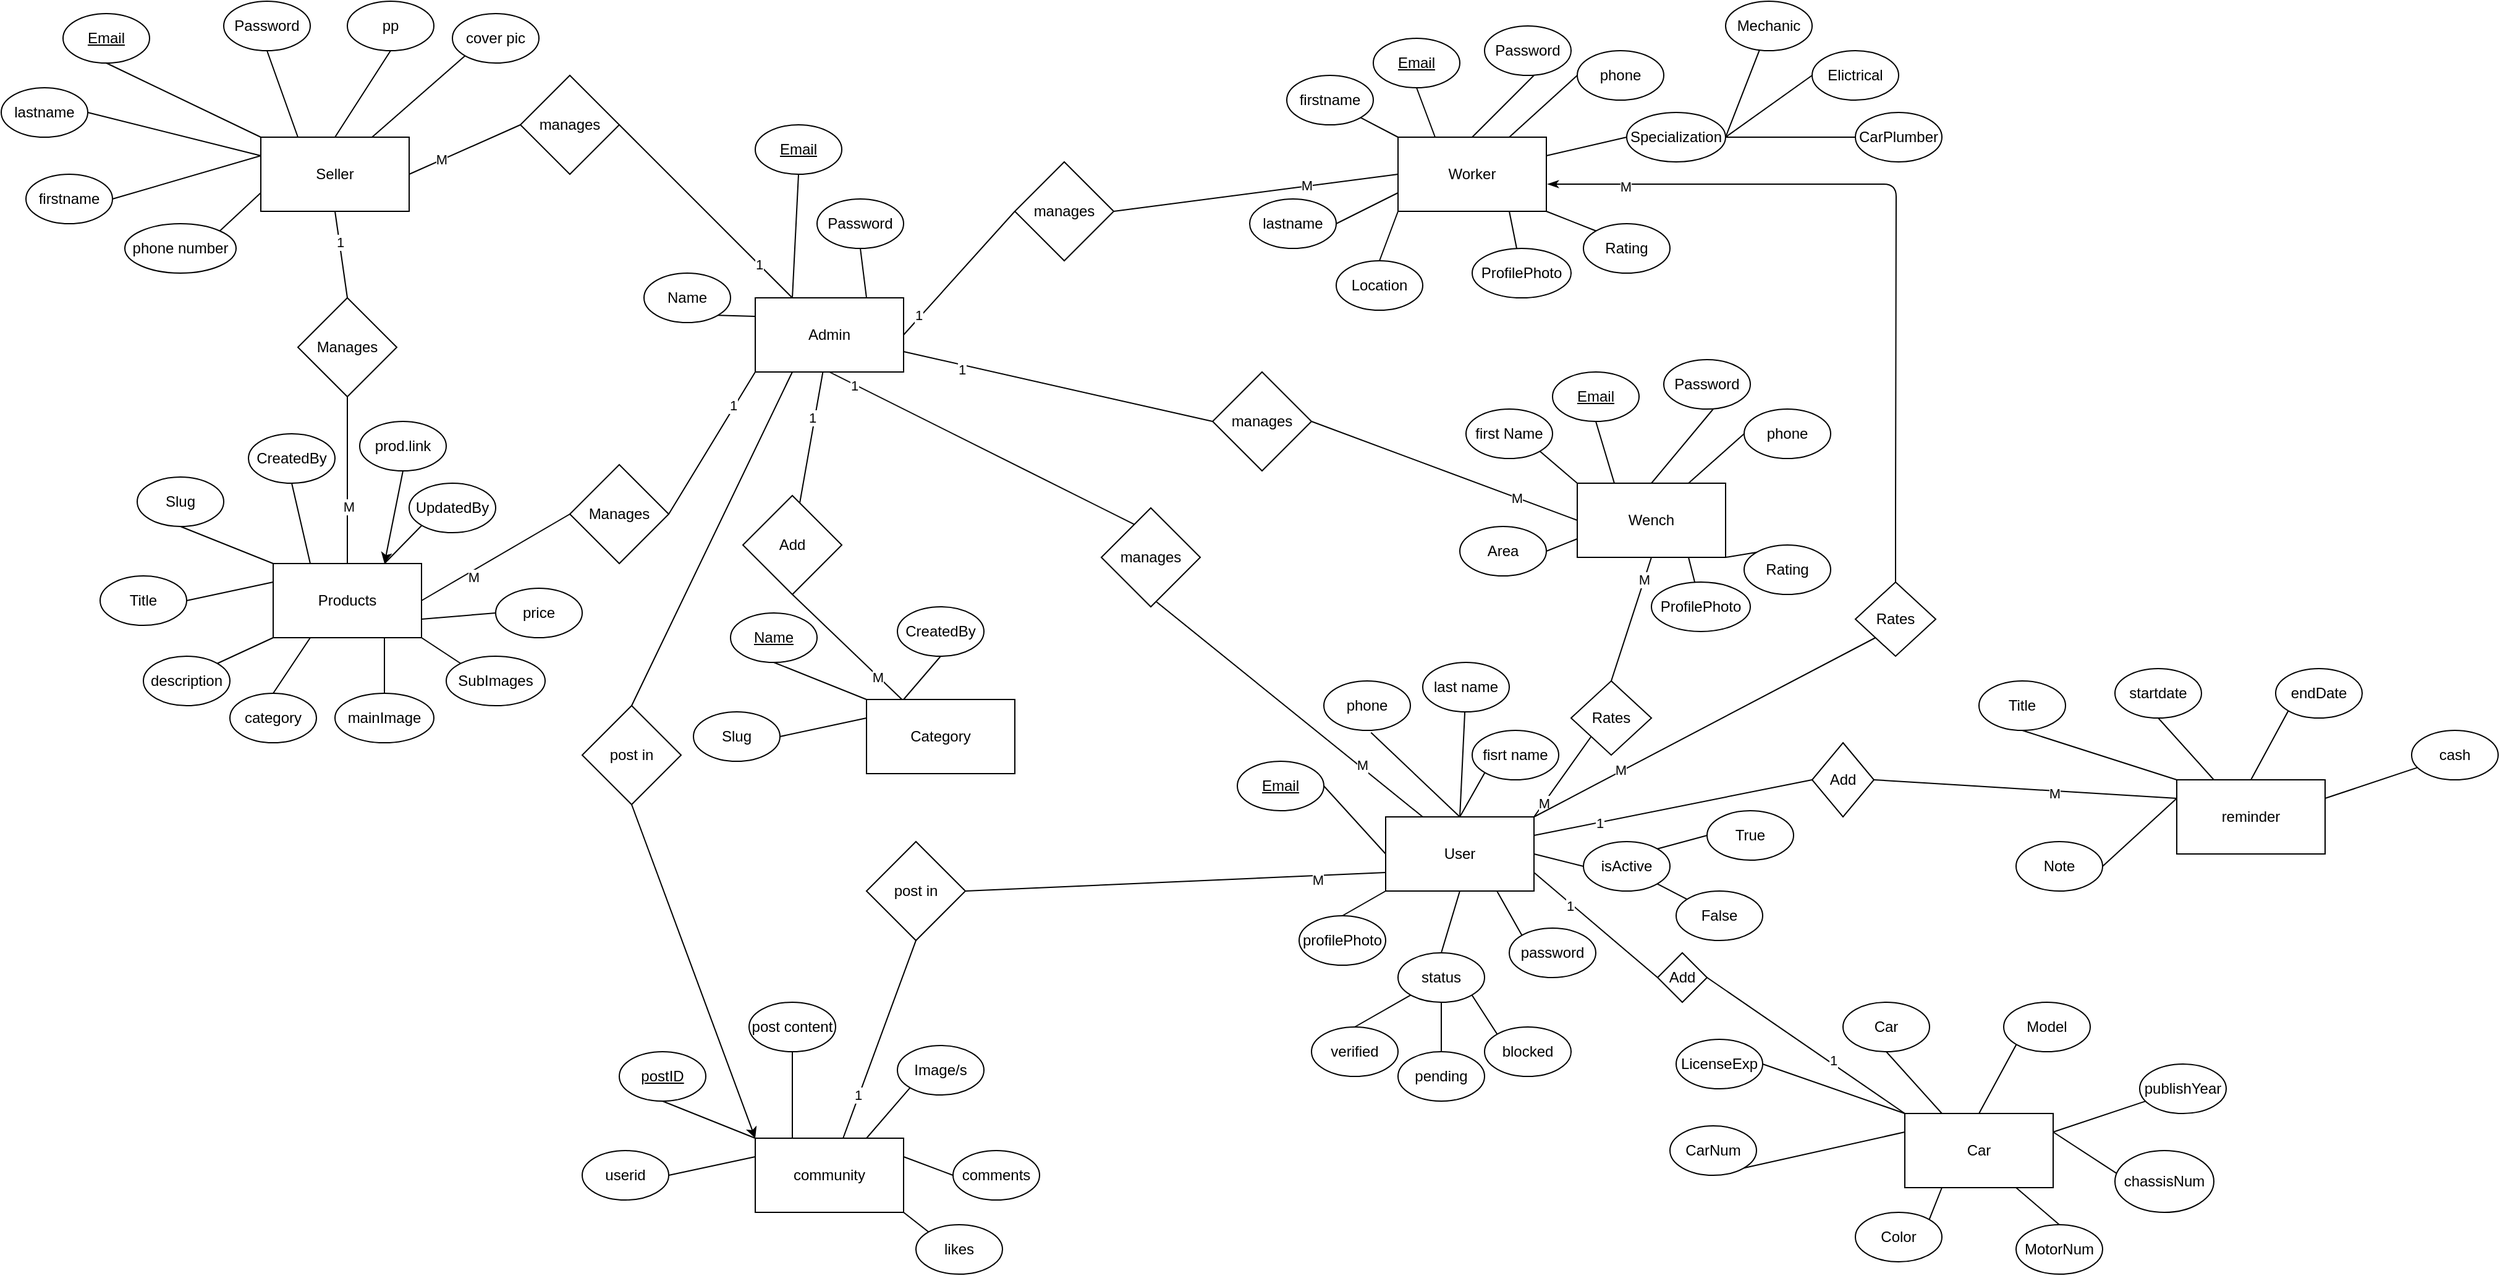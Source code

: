 <mxfile>
    <diagram id="OCHlFH7WqUXdaVGw65OF" name="Page-1">
        <mxGraphModel dx="1542" dy="940" grid="1" gridSize="10" guides="1" tooltips="1" connect="1" arrows="1" fold="1" page="1" pageScale="1" pageWidth="850" pageHeight="1100" math="0" shadow="0">
            <root>
                <mxCell id="0"/>
                <mxCell id="1" parent="0"/>
                <mxCell id="36" style="edgeStyle=none;html=1;exitX=0;exitY=0.25;exitDx=0;exitDy=0;entryX=1;entryY=1;entryDx=0;entryDy=0;strokeColor=default;endArrow=none;endFill=0;" parent="1" source="2" target="4" edge="1">
                    <mxGeometry relative="1" as="geometry"/>
                </mxCell>
                <mxCell id="37" style="edgeStyle=none;html=1;exitX=0.25;exitY=0;exitDx=0;exitDy=0;entryX=0.5;entryY=1;entryDx=0;entryDy=0;strokeColor=default;endArrow=none;endFill=0;" parent="1" source="2" target="3" edge="1">
                    <mxGeometry relative="1" as="geometry"/>
                </mxCell>
                <mxCell id="38" style="edgeStyle=none;html=1;exitX=0.75;exitY=0;exitDx=0;exitDy=0;entryX=0.5;entryY=1;entryDx=0;entryDy=0;strokeColor=default;endArrow=none;endFill=0;" parent="1" source="2" target="5" edge="1">
                    <mxGeometry relative="1" as="geometry"/>
                </mxCell>
                <mxCell id="108" style="edgeStyle=none;html=1;exitX=1;exitY=0.5;exitDx=0;exitDy=0;entryX=0;entryY=0.5;entryDx=0;entryDy=0;strokeColor=default;endArrow=none;endFill=0;" parent="1" source="2" target="107" edge="1">
                    <mxGeometry relative="1" as="geometry"/>
                </mxCell>
                <mxCell id="110" value="1" style="edgeLabel;html=1;align=center;verticalAlign=middle;resizable=0;points=[];" parent="108" vertex="1" connectable="0">
                    <mxGeometry x="-0.703" y="2" relative="1" as="geometry">
                        <mxPoint as="offset"/>
                    </mxGeometry>
                </mxCell>
                <mxCell id="114" value="" style="edgeStyle=none;html=1;strokeColor=default;endArrow=none;endFill=0;entryX=1;entryY=0.5;entryDx=0;entryDy=0;" parent="1" source="2" target="113" edge="1">
                    <mxGeometry relative="1" as="geometry"/>
                </mxCell>
                <mxCell id="120" value="1" style="edgeLabel;html=1;align=center;verticalAlign=middle;resizable=0;points=[];" parent="114" vertex="1" connectable="0">
                    <mxGeometry x="-0.613" relative="1" as="geometry">
                        <mxPoint as="offset"/>
                    </mxGeometry>
                </mxCell>
                <mxCell id="117" value="" style="edgeStyle=none;html=1;strokeColor=default;endArrow=none;endFill=0;entryX=0;entryY=0.5;entryDx=0;entryDy=0;" parent="1" source="2" target="116" edge="1">
                    <mxGeometry relative="1" as="geometry"/>
                </mxCell>
                <mxCell id="122" value="1" style="edgeLabel;html=1;align=center;verticalAlign=middle;resizable=0;points=[];" parent="117" vertex="1" connectable="0">
                    <mxGeometry x="-0.616" y="-3" relative="1" as="geometry">
                        <mxPoint as="offset"/>
                    </mxGeometry>
                </mxCell>
                <mxCell id="125" value="" style="edgeStyle=none;html=1;strokeColor=default;endArrow=none;endFill=0;" parent="1" source="2" target="124" edge="1">
                    <mxGeometry relative="1" as="geometry"/>
                </mxCell>
                <mxCell id="127" value="1" style="edgeLabel;html=1;align=center;verticalAlign=middle;resizable=0;points=[];" parent="125" vertex="1" connectable="0">
                    <mxGeometry x="-0.296" y="-2" relative="1" as="geometry">
                        <mxPoint as="offset"/>
                    </mxGeometry>
                </mxCell>
                <mxCell id="131" style="edgeStyle=none;html=1;exitX=0;exitY=0.5;exitDx=0;exitDy=0;strokeColor=default;endArrow=none;endFill=0;entryX=1;entryY=0.5;entryDx=0;entryDy=0;" parent="1" source="2" target="132" edge="1">
                    <mxGeometry relative="1" as="geometry">
                        <mxPoint x="580" y="350.0" as="targetPoint"/>
                    </mxGeometry>
                </mxCell>
                <mxCell id="134" value="1" style="edgeLabel;html=1;align=center;verticalAlign=middle;resizable=0;points=[];" parent="131" vertex="1" connectable="0">
                    <mxGeometry x="-0.552" y="-1" relative="1" as="geometry">
                        <mxPoint as="offset"/>
                    </mxGeometry>
                </mxCell>
                <mxCell id="219" style="edgeStyle=none;html=1;exitX=0;exitY=1;exitDx=0;exitDy=0;strokeColor=default;endArrow=none;endFill=0;entryX=1;entryY=0.5;entryDx=0;entryDy=0;" parent="1" source="2" target="220" edge="1">
                    <mxGeometry relative="1" as="geometry">
                        <mxPoint x="630" y="460" as="targetPoint"/>
                    </mxGeometry>
                </mxCell>
                <mxCell id="222" value="1" style="edgeLabel;html=1;align=center;verticalAlign=middle;resizable=0;points=[];" parent="219" vertex="1" connectable="0">
                    <mxGeometry x="-0.522" y="-2" relative="1" as="geometry">
                        <mxPoint as="offset"/>
                    </mxGeometry>
                </mxCell>
                <mxCell id="279" style="edgeStyle=none;html=1;exitX=0.25;exitY=1;exitDx=0;exitDy=0;entryX=0.5;entryY=0;entryDx=0;entryDy=0;endArrow=none;endFill=0;" edge="1" parent="1" source="2" target="278">
                    <mxGeometry relative="1" as="geometry"/>
                </mxCell>
                <mxCell id="2" value="Admin" style="rounded=0;whiteSpace=wrap;html=1;" parent="1" vertex="1">
                    <mxGeometry x="720" y="260" width="120" height="60" as="geometry"/>
                </mxCell>
                <mxCell id="3" value="&lt;u&gt;Email&lt;/u&gt;" style="ellipse;whiteSpace=wrap;html=1;" parent="1" vertex="1">
                    <mxGeometry x="720" y="120" width="70" height="40" as="geometry"/>
                </mxCell>
                <mxCell id="4" value="Name" style="ellipse;whiteSpace=wrap;html=1;" parent="1" vertex="1">
                    <mxGeometry x="630" y="240" width="70" height="40" as="geometry"/>
                </mxCell>
                <mxCell id="5" value="Password" style="ellipse;whiteSpace=wrap;html=1;" parent="1" vertex="1">
                    <mxGeometry x="770" y="180" width="70" height="40" as="geometry"/>
                </mxCell>
                <mxCell id="28" style="edgeStyle=none;html=1;exitX=0.75;exitY=1;exitDx=0;exitDy=0;entryX=0;entryY=0;entryDx=0;entryDy=0;strokeColor=default;endArrow=none;endFill=0;" parent="1" source="7" target="12" edge="1">
                    <mxGeometry relative="1" as="geometry"/>
                </mxCell>
                <mxCell id="29" style="edgeStyle=none;html=1;exitX=1;exitY=0.5;exitDx=0;exitDy=0;entryX=0;entryY=0.5;entryDx=0;entryDy=0;strokeColor=default;endArrow=none;endFill=0;" parent="1" source="7" target="13" edge="1">
                    <mxGeometry relative="1" as="geometry"/>
                </mxCell>
                <mxCell id="32" style="edgeStyle=none;html=1;exitX=0.5;exitY=0;exitDx=0;exitDy=0;entryX=0.545;entryY=1.044;entryDx=0;entryDy=0;strokeColor=default;endArrow=none;endFill=0;entryPerimeter=0;" parent="1" source="7" target="11" edge="1">
                    <mxGeometry relative="1" as="geometry"/>
                </mxCell>
                <mxCell id="34" style="edgeStyle=none;html=1;exitX=0;exitY=0.5;exitDx=0;exitDy=0;entryX=1;entryY=0.5;entryDx=0;entryDy=0;strokeColor=default;endArrow=none;endFill=0;" parent="1" source="7" target="9" edge="1">
                    <mxGeometry relative="1" as="geometry"/>
                </mxCell>
                <mxCell id="35" style="edgeStyle=none;html=1;exitX=0;exitY=1;exitDx=0;exitDy=0;entryX=0.5;entryY=0;entryDx=0;entryDy=0;strokeColor=default;endArrow=none;endFill=0;" parent="1" source="7" target="15" edge="1">
                    <mxGeometry relative="1" as="geometry"/>
                </mxCell>
                <mxCell id="133" style="edgeStyle=none;html=1;exitX=0.25;exitY=0;exitDx=0;exitDy=0;entryX=0;entryY=0.5;entryDx=0;entryDy=0;strokeColor=default;endArrow=none;endFill=0;" parent="1" source="7" target="132" edge="1">
                    <mxGeometry relative="1" as="geometry"/>
                </mxCell>
                <mxCell id="135" value="M" style="edgeLabel;html=1;align=center;verticalAlign=middle;resizable=0;points=[];" parent="133" vertex="1" connectable="0">
                    <mxGeometry x="-0.608" y="-2" relative="1" as="geometry">
                        <mxPoint as="offset"/>
                    </mxGeometry>
                </mxCell>
                <mxCell id="138" style="edgeStyle=none;html=1;exitX=1;exitY=0;exitDx=0;exitDy=0;entryX=0;entryY=1;entryDx=0;entryDy=0;strokeColor=default;endArrow=none;endFill=0;" parent="1" source="7" target="137" edge="1">
                    <mxGeometry relative="1" as="geometry"/>
                </mxCell>
                <mxCell id="140" value="M" style="edgeLabel;html=1;align=center;verticalAlign=middle;resizable=0;points=[];" parent="138" vertex="1" connectable="0">
                    <mxGeometry x="-0.653" relative="1" as="geometry">
                        <mxPoint as="offset"/>
                    </mxGeometry>
                </mxCell>
                <mxCell id="143" style="edgeStyle=none;html=1;exitX=1;exitY=0;exitDx=0;exitDy=0;entryX=0;entryY=1;entryDx=0;entryDy=0;strokeColor=default;endArrow=none;endFill=0;" parent="1" source="7" target="142" edge="1">
                    <mxGeometry relative="1" as="geometry"/>
                </mxCell>
                <mxCell id="144" value="M" style="edgeLabel;html=1;align=center;verticalAlign=middle;resizable=0;points=[];" parent="143" vertex="1" connectable="0">
                    <mxGeometry x="-0.49" y="2" relative="1" as="geometry">
                        <mxPoint as="offset"/>
                    </mxGeometry>
                </mxCell>
                <mxCell id="185" style="edgeStyle=none;html=1;exitX=1;exitY=0.75;exitDx=0;exitDy=0;strokeColor=default;endArrow=none;endFill=0;entryX=0;entryY=0.5;entryDx=0;entryDy=0;" parent="1" source="7" target="191" edge="1">
                    <mxGeometry relative="1" as="geometry">
                        <mxPoint x="1440" y="800" as="targetPoint"/>
                    </mxGeometry>
                </mxCell>
                <mxCell id="193" value="1" style="edgeLabel;html=1;align=center;verticalAlign=middle;resizable=0;points=[];" parent="185" vertex="1" connectable="0">
                    <mxGeometry x="-0.406" y="-2" relative="1" as="geometry">
                        <mxPoint as="offset"/>
                    </mxGeometry>
                </mxCell>
                <mxCell id="187" style="edgeStyle=none;html=1;exitX=1;exitY=0.25;exitDx=0;exitDy=0;entryX=0;entryY=0.5;entryDx=0;entryDy=0;strokeColor=default;endArrow=none;endFill=0;" parent="1" source="7" target="186" edge="1">
                    <mxGeometry relative="1" as="geometry"/>
                </mxCell>
                <mxCell id="189" value="1" style="edgeLabel;html=1;align=center;verticalAlign=middle;resizable=0;points=[];" parent="187" vertex="1" connectable="0">
                    <mxGeometry x="-0.53" relative="1" as="geometry">
                        <mxPoint as="offset"/>
                    </mxGeometry>
                </mxCell>
                <mxCell id="226" style="edgeStyle=none;html=1;exitX=0.5;exitY=0;exitDx=0;exitDy=0;endArrow=none;endFill=0;" parent="1" source="7" target="225" edge="1">
                    <mxGeometry relative="1" as="geometry"/>
                </mxCell>
                <mxCell id="227" style="edgeStyle=none;html=1;exitX=0.5;exitY=0;exitDx=0;exitDy=0;entryX=0;entryY=1;entryDx=0;entryDy=0;endArrow=none;endFill=0;" parent="1" source="7" target="224" edge="1">
                    <mxGeometry relative="1" as="geometry"/>
                </mxCell>
                <mxCell id="256" style="edgeStyle=none;html=1;exitX=0;exitY=0.75;exitDx=0;exitDy=0;entryX=1;entryY=0.5;entryDx=0;entryDy=0;endArrow=none;endFill=0;" parent="1" source="7" target="253" edge="1">
                    <mxGeometry relative="1" as="geometry"/>
                </mxCell>
                <mxCell id="258" value="M" style="edgeLabel;html=1;align=center;verticalAlign=middle;resizable=0;points=[];" parent="256" vertex="1" connectable="0">
                    <mxGeometry x="-0.678" y="3" relative="1" as="geometry">
                        <mxPoint as="offset"/>
                    </mxGeometry>
                </mxCell>
                <mxCell id="7" value="User" style="rounded=0;whiteSpace=wrap;html=1;" parent="1" vertex="1">
                    <mxGeometry x="1230" y="680" width="120" height="60" as="geometry"/>
                </mxCell>
                <mxCell id="9" value="&lt;u&gt;Email&lt;/u&gt;" style="ellipse;whiteSpace=wrap;html=1;" parent="1" vertex="1">
                    <mxGeometry x="1110" y="635" width="70" height="40" as="geometry"/>
                </mxCell>
                <mxCell id="11" value="phone" style="ellipse;whiteSpace=wrap;html=1;" parent="1" vertex="1">
                    <mxGeometry x="1180" y="570" width="70" height="40" as="geometry"/>
                </mxCell>
                <mxCell id="12" value="password" style="ellipse;whiteSpace=wrap;html=1;" parent="1" vertex="1">
                    <mxGeometry x="1330" y="770" width="70" height="40" as="geometry"/>
                </mxCell>
                <mxCell id="30" style="edgeStyle=none;html=1;exitX=1;exitY=0;exitDx=0;exitDy=0;entryX=0;entryY=0.5;entryDx=0;entryDy=0;strokeColor=default;endArrow=none;endFill=0;" parent="1" source="13" target="20" edge="1">
                    <mxGeometry relative="1" as="geometry"/>
                </mxCell>
                <mxCell id="31" style="edgeStyle=none;html=1;exitX=1;exitY=1;exitDx=0;exitDy=0;strokeColor=default;endArrow=none;endFill=0;" parent="1" source="13" target="19" edge="1">
                    <mxGeometry relative="1" as="geometry"/>
                </mxCell>
                <mxCell id="13" value="isActive" style="ellipse;whiteSpace=wrap;html=1;" parent="1" vertex="1">
                    <mxGeometry x="1390" y="700" width="70" height="40" as="geometry"/>
                </mxCell>
                <mxCell id="21" style="edgeStyle=none;html=1;exitX=0;exitY=1;exitDx=0;exitDy=0;entryX=0.5;entryY=0;entryDx=0;entryDy=0;strokeColor=default;endArrow=none;endFill=0;" parent="1" source="14" target="18" edge="1">
                    <mxGeometry relative="1" as="geometry"/>
                </mxCell>
                <mxCell id="25" style="edgeStyle=none;html=1;exitX=0.5;exitY=0;exitDx=0;exitDy=0;entryX=0.5;entryY=1;entryDx=0;entryDy=0;strokeColor=default;endArrow=none;endFill=0;" parent="1" source="14" target="7" edge="1">
                    <mxGeometry relative="1" as="geometry"/>
                </mxCell>
                <mxCell id="26" style="edgeStyle=none;html=1;exitX=0.5;exitY=1;exitDx=0;exitDy=0;strokeColor=default;endArrow=none;endFill=0;" parent="1" source="14" target="17" edge="1">
                    <mxGeometry relative="1" as="geometry"/>
                </mxCell>
                <mxCell id="27" style="edgeStyle=none;html=1;exitX=1;exitY=1;exitDx=0;exitDy=0;entryX=0;entryY=0;entryDx=0;entryDy=0;strokeColor=default;endArrow=none;endFill=0;" parent="1" source="14" target="16" edge="1">
                    <mxGeometry relative="1" as="geometry"/>
                </mxCell>
                <mxCell id="14" value="status" style="ellipse;whiteSpace=wrap;html=1;" parent="1" vertex="1">
                    <mxGeometry x="1240" y="790" width="70" height="40" as="geometry"/>
                </mxCell>
                <mxCell id="15" value="profilePhoto" style="ellipse;whiteSpace=wrap;html=1;" parent="1" vertex="1">
                    <mxGeometry x="1160" y="760" width="70" height="40" as="geometry"/>
                </mxCell>
                <mxCell id="16" value="blocked" style="ellipse;whiteSpace=wrap;html=1;" parent="1" vertex="1">
                    <mxGeometry x="1310" y="850" width="70" height="40" as="geometry"/>
                </mxCell>
                <mxCell id="17" value="pending" style="ellipse;whiteSpace=wrap;html=1;" parent="1" vertex="1">
                    <mxGeometry x="1240" y="870" width="70" height="40" as="geometry"/>
                </mxCell>
                <mxCell id="18" value="verified" style="ellipse;whiteSpace=wrap;html=1;" parent="1" vertex="1">
                    <mxGeometry x="1170" y="850" width="70" height="40" as="geometry"/>
                </mxCell>
                <mxCell id="19" value="False" style="ellipse;whiteSpace=wrap;html=1;" parent="1" vertex="1">
                    <mxGeometry x="1465" y="740" width="70" height="40" as="geometry"/>
                </mxCell>
                <mxCell id="20" value="True" style="ellipse;whiteSpace=wrap;html=1;" parent="1" vertex="1">
                    <mxGeometry x="1490" y="675" width="70" height="40" as="geometry"/>
                </mxCell>
                <mxCell id="48" style="edgeStyle=none;html=1;exitX=0;exitY=0;exitDx=0;exitDy=0;entryX=1;entryY=1;entryDx=0;entryDy=0;strokeColor=default;endArrow=none;endFill=0;" parent="1" source="39" target="40" edge="1">
                    <mxGeometry relative="1" as="geometry"/>
                </mxCell>
                <mxCell id="49" style="edgeStyle=none;html=1;exitX=0.25;exitY=0;exitDx=0;exitDy=0;entryX=0.5;entryY=1;entryDx=0;entryDy=0;strokeColor=default;endArrow=none;endFill=0;" parent="1" source="39" target="41" edge="1">
                    <mxGeometry relative="1" as="geometry"/>
                </mxCell>
                <mxCell id="50" style="edgeStyle=none;html=1;exitX=0.5;exitY=0;exitDx=0;exitDy=0;entryX=0.571;entryY=1;entryDx=0;entryDy=0;entryPerimeter=0;strokeColor=default;endArrow=none;endFill=0;" parent="1" source="39" target="42" edge="1">
                    <mxGeometry relative="1" as="geometry"/>
                </mxCell>
                <mxCell id="51" style="edgeStyle=none;html=1;exitX=0.75;exitY=0;exitDx=0;exitDy=0;entryX=0;entryY=0.5;entryDx=0;entryDy=0;strokeColor=default;endArrow=none;endFill=0;" parent="1" source="39" target="43" edge="1">
                    <mxGeometry relative="1" as="geometry"/>
                </mxCell>
                <mxCell id="52" style="edgeStyle=none;html=1;exitX=1;exitY=0.25;exitDx=0;exitDy=0;entryX=0;entryY=0.5;entryDx=0;entryDy=0;strokeColor=default;endArrow=none;endFill=0;" parent="1" source="39" target="44" edge="1">
                    <mxGeometry relative="1" as="geometry"/>
                </mxCell>
                <mxCell id="61" style="edgeStyle=none;html=1;exitX=1;exitY=1;exitDx=0;exitDy=0;entryX=0;entryY=0;entryDx=0;entryDy=0;strokeColor=default;endArrow=none;endFill=0;" parent="1" source="39" target="56" edge="1">
                    <mxGeometry relative="1" as="geometry"/>
                </mxCell>
                <mxCell id="62" style="edgeStyle=none;html=1;exitX=0.75;exitY=1;exitDx=0;exitDy=0;strokeColor=default;endArrow=none;endFill=0;" parent="1" source="39" target="57" edge="1">
                    <mxGeometry relative="1" as="geometry"/>
                </mxCell>
                <mxCell id="229" style="edgeStyle=none;html=1;exitX=0;exitY=1;exitDx=0;exitDy=0;entryX=0.5;entryY=0;entryDx=0;entryDy=0;endArrow=none;endFill=0;" parent="1" source="39" target="228" edge="1">
                    <mxGeometry relative="1" as="geometry"/>
                </mxCell>
                <mxCell id="277" style="edgeStyle=none;html=1;exitX=0;exitY=0.75;exitDx=0;exitDy=0;entryX=1;entryY=0.5;entryDx=0;entryDy=0;endArrow=none;endFill=0;" parent="1" source="39" target="276" edge="1">
                    <mxGeometry relative="1" as="geometry"/>
                </mxCell>
                <mxCell id="39" value="Worker" style="rounded=0;whiteSpace=wrap;html=1;" parent="1" vertex="1">
                    <mxGeometry x="1240" y="130" width="120" height="60" as="geometry"/>
                </mxCell>
                <mxCell id="40" value="firstname" style="ellipse;whiteSpace=wrap;html=1;" parent="1" vertex="1">
                    <mxGeometry x="1150" y="80" width="70" height="40" as="geometry"/>
                </mxCell>
                <mxCell id="41" value="&lt;u&gt;Email&lt;/u&gt;" style="ellipse;whiteSpace=wrap;html=1;" parent="1" vertex="1">
                    <mxGeometry x="1220" y="50" width="70" height="40" as="geometry"/>
                </mxCell>
                <mxCell id="42" value="Password" style="ellipse;whiteSpace=wrap;html=1;" parent="1" vertex="1">
                    <mxGeometry x="1310" y="40" width="70" height="40" as="geometry"/>
                </mxCell>
                <mxCell id="43" value="phone" style="ellipse;whiteSpace=wrap;html=1;" parent="1" vertex="1">
                    <mxGeometry x="1385" y="60" width="70" height="40" as="geometry"/>
                </mxCell>
                <mxCell id="53" style="edgeStyle=none;html=1;exitX=1;exitY=0.5;exitDx=0;exitDy=0;strokeColor=default;endArrow=none;endFill=0;" parent="1" source="44" target="46" edge="1">
                    <mxGeometry relative="1" as="geometry"/>
                </mxCell>
                <mxCell id="54" style="edgeStyle=none;html=1;entryX=0;entryY=0.5;entryDx=0;entryDy=0;strokeColor=default;endArrow=none;endFill=0;exitX=1;exitY=0.5;exitDx=0;exitDy=0;" parent="1" source="44" target="45" edge="1">
                    <mxGeometry relative="1" as="geometry">
                        <mxPoint x="1480" y="170" as="sourcePoint"/>
                    </mxGeometry>
                </mxCell>
                <mxCell id="55" style="edgeStyle=none;html=1;exitX=1;exitY=0.5;exitDx=0;exitDy=0;entryX=0;entryY=0.5;entryDx=0;entryDy=0;strokeColor=default;endArrow=none;endFill=0;" parent="1" source="44" target="47" edge="1">
                    <mxGeometry relative="1" as="geometry"/>
                </mxCell>
                <mxCell id="44" value="Specialization" style="ellipse;whiteSpace=wrap;html=1;" parent="1" vertex="1">
                    <mxGeometry x="1425" y="110" width="80" height="40" as="geometry"/>
                </mxCell>
                <mxCell id="45" value="Elictrical" style="ellipse;whiteSpace=wrap;html=1;" parent="1" vertex="1">
                    <mxGeometry x="1575" y="60" width="70" height="40" as="geometry"/>
                </mxCell>
                <mxCell id="46" value="Mechanic" style="ellipse;whiteSpace=wrap;html=1;" parent="1" vertex="1">
                    <mxGeometry x="1505" y="20" width="70" height="40" as="geometry"/>
                </mxCell>
                <mxCell id="47" value="CarPlumber" style="ellipse;whiteSpace=wrap;html=1;" parent="1" vertex="1">
                    <mxGeometry x="1610" y="110" width="70" height="40" as="geometry"/>
                </mxCell>
                <mxCell id="56" value="Rating" style="ellipse;whiteSpace=wrap;html=1;" parent="1" vertex="1">
                    <mxGeometry x="1390" y="200" width="70" height="40" as="geometry"/>
                </mxCell>
                <mxCell id="57" value="ProfilePhoto" style="ellipse;whiteSpace=wrap;html=1;" parent="1" vertex="1">
                    <mxGeometry x="1300" y="220" width="80" height="40" as="geometry"/>
                </mxCell>
                <mxCell id="66" style="edgeStyle=none;html=1;exitX=0;exitY=0;exitDx=0;exitDy=0;entryX=1;entryY=1;entryDx=0;entryDy=0;strokeColor=default;endArrow=none;endFill=0;" parent="1" source="75" target="76" edge="1">
                    <mxGeometry relative="1" as="geometry"/>
                </mxCell>
                <mxCell id="67" style="edgeStyle=none;html=1;exitX=0.25;exitY=0;exitDx=0;exitDy=0;entryX=0.5;entryY=1;entryDx=0;entryDy=0;strokeColor=default;endArrow=none;endFill=0;" parent="1" source="75" target="77" edge="1">
                    <mxGeometry relative="1" as="geometry"/>
                </mxCell>
                <mxCell id="68" style="edgeStyle=none;html=1;exitX=0.5;exitY=0;exitDx=0;exitDy=0;entryX=0.571;entryY=1;entryDx=0;entryDy=0;entryPerimeter=0;strokeColor=default;endArrow=none;endFill=0;" parent="1" source="75" target="78" edge="1">
                    <mxGeometry relative="1" as="geometry"/>
                </mxCell>
                <mxCell id="69" style="edgeStyle=none;html=1;exitX=0.75;exitY=0;exitDx=0;exitDy=0;entryX=0;entryY=0.5;entryDx=0;entryDy=0;strokeColor=default;endArrow=none;endFill=0;" parent="1" source="75" target="79" edge="1">
                    <mxGeometry relative="1" as="geometry"/>
                </mxCell>
                <mxCell id="71" style="edgeStyle=none;html=1;exitX=1;exitY=1;exitDx=0;exitDy=0;entryX=0;entryY=0;entryDx=0;entryDy=0;strokeColor=default;endArrow=none;endFill=0;" parent="1" source="75" target="87" edge="1">
                    <mxGeometry relative="1" as="geometry"/>
                </mxCell>
                <mxCell id="72" style="edgeStyle=none;html=1;exitX=0.75;exitY=1;exitDx=0;exitDy=0;strokeColor=default;endArrow=none;endFill=0;" parent="1" source="75" target="88" edge="1">
                    <mxGeometry relative="1" as="geometry"/>
                </mxCell>
                <mxCell id="74" style="edgeStyle=none;html=1;exitX=0;exitY=0.75;exitDx=0;exitDy=0;entryX=1;entryY=0.5;entryDx=0;entryDy=0;strokeColor=default;endArrow=none;endFill=0;" parent="1" source="75" target="90" edge="1">
                    <mxGeometry relative="1" as="geometry"/>
                </mxCell>
                <mxCell id="75" value="Wench" style="rounded=0;whiteSpace=wrap;html=1;" parent="1" vertex="1">
                    <mxGeometry x="1385" y="410" width="120" height="60" as="geometry"/>
                </mxCell>
                <mxCell id="76" value="first Name" style="ellipse;whiteSpace=wrap;html=1;" parent="1" vertex="1">
                    <mxGeometry x="1295" y="350" width="70" height="40" as="geometry"/>
                </mxCell>
                <mxCell id="77" value="&lt;u&gt;Email&lt;/u&gt;" style="ellipse;whiteSpace=wrap;html=1;" parent="1" vertex="1">
                    <mxGeometry x="1365" y="320" width="70" height="40" as="geometry"/>
                </mxCell>
                <mxCell id="78" value="Password" style="ellipse;whiteSpace=wrap;html=1;" parent="1" vertex="1">
                    <mxGeometry x="1455" y="310" width="70" height="40" as="geometry"/>
                </mxCell>
                <mxCell id="79" value="phone" style="ellipse;whiteSpace=wrap;html=1;" parent="1" vertex="1">
                    <mxGeometry x="1520" y="350" width="70" height="40" as="geometry"/>
                </mxCell>
                <mxCell id="87" value="Rating" style="ellipse;whiteSpace=wrap;html=1;" parent="1" vertex="1">
                    <mxGeometry x="1520" y="460" width="70" height="40" as="geometry"/>
                </mxCell>
                <mxCell id="88" value="ProfilePhoto" style="ellipse;whiteSpace=wrap;html=1;" parent="1" vertex="1">
                    <mxGeometry x="1445" y="490" width="80" height="40" as="geometry"/>
                </mxCell>
                <mxCell id="90" value="Area" style="ellipse;whiteSpace=wrap;html=1;" parent="1" vertex="1">
                    <mxGeometry x="1290" y="445" width="70" height="40" as="geometry"/>
                </mxCell>
                <mxCell id="91" style="edgeStyle=none;html=1;exitX=0;exitY=0.25;exitDx=0;exitDy=0;entryX=1;entryY=0.5;entryDx=0;entryDy=0;strokeColor=default;endArrow=none;endFill=0;" parent="1" source="94" target="96" edge="1">
                    <mxGeometry relative="1" as="geometry"/>
                </mxCell>
                <mxCell id="92" style="edgeStyle=none;html=1;exitX=0;exitY=0;exitDx=0;exitDy=0;entryX=0.5;entryY=1;entryDx=0;entryDy=0;strokeColor=default;endArrow=none;endFill=0;" parent="1" source="94" target="95" edge="1">
                    <mxGeometry relative="1" as="geometry"/>
                </mxCell>
                <mxCell id="93" style="edgeStyle=none;html=1;exitX=0.25;exitY=0;exitDx=0;exitDy=0;strokeColor=default;endArrow=none;endFill=0;entryX=0.5;entryY=1;entryDx=0;entryDy=0;" parent="1" source="94" target="97" edge="1">
                    <mxGeometry relative="1" as="geometry">
                        <mxPoint x="350" y="30" as="targetPoint"/>
                    </mxGeometry>
                </mxCell>
                <mxCell id="214" style="edgeStyle=none;html=1;exitX=0.5;exitY=1;exitDx=0;exitDy=0;entryX=0.5;entryY=0;entryDx=0;entryDy=0;strokeColor=default;endArrow=none;endFill=0;" parent="1" source="94" target="213" edge="1">
                    <mxGeometry relative="1" as="geometry"/>
                </mxCell>
                <mxCell id="218" value="1" style="edgeLabel;html=1;align=center;verticalAlign=middle;resizable=0;points=[];" parent="214" vertex="1" connectable="0">
                    <mxGeometry x="-0.309" relative="1" as="geometry">
                        <mxPoint as="offset"/>
                    </mxGeometry>
                </mxCell>
                <mxCell id="273" style="edgeStyle=none;html=1;exitX=0;exitY=0.25;exitDx=0;exitDy=0;entryX=1;entryY=0.5;entryDx=0;entryDy=0;endArrow=none;endFill=0;" parent="1" source="94" target="272" edge="1">
                    <mxGeometry relative="1" as="geometry"/>
                </mxCell>
                <mxCell id="94" value="Seller" style="rounded=0;whiteSpace=wrap;html=1;" parent="1" vertex="1">
                    <mxGeometry x="320" y="130" width="120" height="60" as="geometry"/>
                </mxCell>
                <mxCell id="95" value="&lt;u&gt;Email&lt;/u&gt;" style="ellipse;whiteSpace=wrap;html=1;" parent="1" vertex="1">
                    <mxGeometry x="160" y="30" width="70" height="40" as="geometry"/>
                </mxCell>
                <mxCell id="96" value="firstname" style="ellipse;whiteSpace=wrap;html=1;" parent="1" vertex="1">
                    <mxGeometry x="130" y="160" width="70" height="40" as="geometry"/>
                </mxCell>
                <mxCell id="97" value="Password" style="ellipse;whiteSpace=wrap;html=1;" parent="1" vertex="1">
                    <mxGeometry x="290" y="20" width="70" height="40" as="geometry"/>
                </mxCell>
                <mxCell id="100" style="edgeStyle=none;html=1;exitX=0;exitY=0.25;exitDx=0;exitDy=0;entryX=1;entryY=0.5;entryDx=0;entryDy=0;strokeColor=default;endArrow=none;endFill=0;" parent="1" source="103" target="105" edge="1">
                    <mxGeometry relative="1" as="geometry">
                        <mxPoint x="774.586" y="614.234" as="targetPoint"/>
                    </mxGeometry>
                </mxCell>
                <mxCell id="101" style="edgeStyle=none;html=1;exitX=0;exitY=0;exitDx=0;exitDy=0;entryX=0.5;entryY=1;entryDx=0;entryDy=0;strokeColor=default;endArrow=none;endFill=0;" parent="1" source="103" target="104" edge="1">
                    <mxGeometry relative="1" as="geometry"/>
                </mxCell>
                <mxCell id="102" style="edgeStyle=none;html=1;exitX=0.25;exitY=0;exitDx=0;exitDy=0;entryX=0.5;entryY=1;entryDx=0;entryDy=0;strokeColor=default;endArrow=none;endFill=0;" parent="1" source="103" target="106" edge="1">
                    <mxGeometry relative="1" as="geometry"/>
                </mxCell>
                <mxCell id="103" value="Category" style="rounded=0;whiteSpace=wrap;html=1;" parent="1" vertex="1">
                    <mxGeometry x="810" y="585" width="120" height="60" as="geometry"/>
                </mxCell>
                <mxCell id="104" value="&lt;u&gt;Name&lt;/u&gt;" style="ellipse;whiteSpace=wrap;html=1;" parent="1" vertex="1">
                    <mxGeometry x="700" y="515" width="70" height="40" as="geometry"/>
                </mxCell>
                <mxCell id="105" value="Slug" style="ellipse;whiteSpace=wrap;html=1;" parent="1" vertex="1">
                    <mxGeometry x="670" y="595" width="70" height="40" as="geometry"/>
                </mxCell>
                <mxCell id="106" value="CreatedBy" style="ellipse;whiteSpace=wrap;html=1;" parent="1" vertex="1">
                    <mxGeometry x="835" y="510" width="70" height="40" as="geometry"/>
                </mxCell>
                <mxCell id="109" style="edgeStyle=none;html=1;exitX=1;exitY=0.5;exitDx=0;exitDy=0;entryX=0;entryY=0.5;entryDx=0;entryDy=0;strokeColor=default;endArrow=none;endFill=0;" parent="1" source="107" target="39" edge="1">
                    <mxGeometry relative="1" as="geometry">
                        <mxPoint x="865" y="180" as="sourcePoint"/>
                    </mxGeometry>
                </mxCell>
                <mxCell id="111" value="M" style="edgeLabel;html=1;align=center;verticalAlign=middle;resizable=0;points=[];" parent="109" vertex="1" connectable="0">
                    <mxGeometry x="0.352" y="1" relative="1" as="geometry">
                        <mxPoint as="offset"/>
                    </mxGeometry>
                </mxCell>
                <mxCell id="107" value="manages" style="rhombus;whiteSpace=wrap;html=1;" parent="1" vertex="1">
                    <mxGeometry x="930" y="150" width="80" height="80" as="geometry"/>
                </mxCell>
                <mxCell id="115" style="edgeStyle=none;html=1;exitX=0;exitY=0.5;exitDx=0;exitDy=0;entryX=1;entryY=0.5;entryDx=0;entryDy=0;strokeColor=default;endArrow=none;endFill=0;" parent="1" source="113" target="94" edge="1">
                    <mxGeometry relative="1" as="geometry">
                        <mxPoint x="845" y="370" as="sourcePoint"/>
                    </mxGeometry>
                </mxCell>
                <mxCell id="119" value="M" style="edgeLabel;html=1;align=center;verticalAlign=middle;resizable=0;points=[];" parent="115" vertex="1" connectable="0">
                    <mxGeometry x="0.425" y="-1" relative="1" as="geometry">
                        <mxPoint as="offset"/>
                    </mxGeometry>
                </mxCell>
                <mxCell id="113" value="manages" style="rhombus;whiteSpace=wrap;html=1;rounded=0;" parent="1" vertex="1">
                    <mxGeometry x="530" y="80" width="80" height="80" as="geometry"/>
                </mxCell>
                <mxCell id="121" style="edgeStyle=none;html=1;exitX=1;exitY=0.5;exitDx=0;exitDy=0;entryX=0;entryY=0.5;entryDx=0;entryDy=0;strokeColor=default;endArrow=none;endFill=0;" parent="1" source="116" target="75" edge="1">
                    <mxGeometry relative="1" as="geometry"/>
                </mxCell>
                <mxCell id="123" value="M" style="edgeLabel;html=1;align=center;verticalAlign=middle;resizable=0;points=[];" parent="121" vertex="1" connectable="0">
                    <mxGeometry x="0.548" relative="1" as="geometry">
                        <mxPoint x="-1" as="offset"/>
                    </mxGeometry>
                </mxCell>
                <mxCell id="116" value="manages" style="rhombus;whiteSpace=wrap;html=1;rounded=0;" parent="1" vertex="1">
                    <mxGeometry x="1090" y="320" width="80" height="80" as="geometry"/>
                </mxCell>
                <mxCell id="126" style="edgeStyle=none;html=1;exitX=0.5;exitY=1;exitDx=0;exitDy=0;strokeColor=default;endArrow=none;endFill=0;" parent="1" source="124" target="103" edge="1">
                    <mxGeometry relative="1" as="geometry"/>
                </mxCell>
                <mxCell id="128" value="M" style="edgeLabel;html=1;align=center;verticalAlign=middle;resizable=0;points=[];" parent="126" vertex="1" connectable="0">
                    <mxGeometry x="0.558" y="-1" relative="1" as="geometry">
                        <mxPoint as="offset"/>
                    </mxGeometry>
                </mxCell>
                <mxCell id="124" value="Add" style="rhombus;whiteSpace=wrap;html=1;rounded=0;" parent="1" vertex="1">
                    <mxGeometry x="710" y="420" width="80" height="80" as="geometry"/>
                </mxCell>
                <mxCell id="132" value="manages" style="rhombus;whiteSpace=wrap;html=1;" parent="1" vertex="1">
                    <mxGeometry x="1000" y="430" width="80" height="80" as="geometry"/>
                </mxCell>
                <mxCell id="139" style="edgeStyle=none;html=1;exitX=0.5;exitY=0;exitDx=0;exitDy=0;entryX=0.5;entryY=1;entryDx=0;entryDy=0;strokeColor=default;endArrow=none;endFill=0;" parent="1" source="137" target="75" edge="1">
                    <mxGeometry relative="1" as="geometry"/>
                </mxCell>
                <mxCell id="141" value="M" style="edgeLabel;html=1;align=center;verticalAlign=middle;resizable=0;points=[];" parent="139" vertex="1" connectable="0">
                    <mxGeometry x="0.64" relative="1" as="geometry">
                        <mxPoint as="offset"/>
                    </mxGeometry>
                </mxCell>
                <mxCell id="147" style="edgeStyle=orthogonalEdgeStyle;html=1;exitX=0.5;exitY=0;exitDx=0;exitDy=0;strokeColor=default;endArrow=classicThin;endFill=1;startArrow=none;startFill=0;" parent="1" source="142" edge="1">
                    <mxGeometry relative="1" as="geometry">
                        <mxPoint x="1361" y="168" as="targetPoint"/>
                        <Array as="points">
                            <mxPoint x="1643" y="435"/>
                            <mxPoint x="1643" y="168"/>
                        </Array>
                    </mxGeometry>
                </mxCell>
                <mxCell id="148" value="M" style="edgeLabel;html=1;align=center;verticalAlign=middle;resizable=0;points=[];" parent="147" vertex="1" connectable="0">
                    <mxGeometry x="0.794" y="2" relative="1" as="geometry">
                        <mxPoint as="offset"/>
                    </mxGeometry>
                </mxCell>
                <mxCell id="137" value="Rates" style="rhombus;whiteSpace=wrap;html=1;" parent="1" vertex="1">
                    <mxGeometry x="1380" y="570" width="65" height="60" as="geometry"/>
                </mxCell>
                <mxCell id="142" value="Rates" style="rhombus;whiteSpace=wrap;html=1;" parent="1" vertex="1">
                    <mxGeometry x="1610" y="490" width="65" height="60" as="geometry"/>
                </mxCell>
                <mxCell id="149" style="edgeStyle=none;html=1;exitX=0;exitY=0.25;exitDx=0;exitDy=0;entryX=1;entryY=1;entryDx=0;entryDy=0;strokeColor=default;endArrow=none;endFill=0;" parent="1" source="153" target="155" edge="1">
                    <mxGeometry relative="1" as="geometry"/>
                </mxCell>
                <mxCell id="150" style="edgeStyle=none;html=1;exitX=0;exitY=0;exitDx=0;exitDy=0;entryX=1;entryY=0.5;entryDx=0;entryDy=0;strokeColor=default;endArrow=none;endFill=0;" parent="1" source="153" target="154" edge="1">
                    <mxGeometry relative="1" as="geometry"/>
                </mxCell>
                <mxCell id="151" style="edgeStyle=none;html=1;exitX=0.25;exitY=0;exitDx=0;exitDy=0;strokeColor=default;endArrow=none;endFill=0;entryX=0.5;entryY=1;entryDx=0;entryDy=0;" parent="1" source="153" target="156" edge="1">
                    <mxGeometry relative="1" as="geometry">
                        <mxPoint x="1680" y="820" as="targetPoint"/>
                    </mxGeometry>
                </mxCell>
                <mxCell id="152" style="edgeStyle=none;html=1;exitX=0.5;exitY=0;exitDx=0;exitDy=0;entryX=0;entryY=1;entryDx=0;entryDy=0;strokeColor=default;endArrow=none;endFill=0;" parent="1" source="153" target="157" edge="1">
                    <mxGeometry relative="1" as="geometry"/>
                </mxCell>
                <mxCell id="161" style="html=1;exitX=1;exitY=0.25;exitDx=0;exitDy=0;strokeColor=default;endArrow=none;endFill=0;" parent="1" source="153" target="159" edge="1">
                    <mxGeometry relative="1" as="geometry"/>
                </mxCell>
                <mxCell id="162" style="edgeStyle=none;html=1;exitX=1;exitY=0.25;exitDx=0;exitDy=0;entryX=0.014;entryY=0.367;entryDx=0;entryDy=0;entryPerimeter=0;strokeColor=default;endArrow=none;endFill=0;" parent="1" source="153" target="160" edge="1">
                    <mxGeometry relative="1" as="geometry"/>
                </mxCell>
                <mxCell id="165" style="edgeStyle=none;html=1;exitX=0.25;exitY=1;exitDx=0;exitDy=0;entryX=1;entryY=0;entryDx=0;entryDy=0;strokeColor=default;endArrow=none;endFill=0;" parent="1" source="153" target="164" edge="1">
                    <mxGeometry relative="1" as="geometry"/>
                </mxCell>
                <mxCell id="166" style="edgeStyle=none;html=1;exitX=0.75;exitY=1;exitDx=0;exitDy=0;entryX=0.5;entryY=0;entryDx=0;entryDy=0;strokeColor=default;endArrow=none;endFill=0;" parent="1" source="153" target="163" edge="1">
                    <mxGeometry relative="1" as="geometry"/>
                </mxCell>
                <mxCell id="153" value="Car" style="rounded=0;whiteSpace=wrap;html=1;" parent="1" vertex="1">
                    <mxGeometry x="1650" y="920" width="120" height="60" as="geometry"/>
                </mxCell>
                <mxCell id="154" value="LicenseExp" style="ellipse;whiteSpace=wrap;html=1;" parent="1" vertex="1">
                    <mxGeometry x="1465" y="860" width="70" height="40" as="geometry"/>
                </mxCell>
                <mxCell id="155" value="CarNum" style="ellipse;whiteSpace=wrap;html=1;" parent="1" vertex="1">
                    <mxGeometry x="1460" y="930" width="70" height="40" as="geometry"/>
                </mxCell>
                <mxCell id="156" value="Car" style="ellipse;whiteSpace=wrap;html=1;" parent="1" vertex="1">
                    <mxGeometry x="1600" y="830" width="70" height="40" as="geometry"/>
                </mxCell>
                <mxCell id="157" value="Model" style="ellipse;whiteSpace=wrap;html=1;" parent="1" vertex="1">
                    <mxGeometry x="1730" y="830" width="70" height="40" as="geometry"/>
                </mxCell>
                <mxCell id="159" value="publishYear" style="ellipse;whiteSpace=wrap;html=1;" parent="1" vertex="1">
                    <mxGeometry x="1840" y="880" width="70" height="40" as="geometry"/>
                </mxCell>
                <mxCell id="160" value="chassisNum" style="ellipse;whiteSpace=wrap;html=1;" parent="1" vertex="1">
                    <mxGeometry x="1820" y="950" width="80" height="50" as="geometry"/>
                </mxCell>
                <mxCell id="163" value="MotorNum" style="ellipse;whiteSpace=wrap;html=1;" parent="1" vertex="1">
                    <mxGeometry x="1740" y="1010" width="70" height="40" as="geometry"/>
                </mxCell>
                <mxCell id="164" value="Color" style="ellipse;whiteSpace=wrap;html=1;" parent="1" vertex="1">
                    <mxGeometry x="1610" y="1000" width="70" height="40" as="geometry"/>
                </mxCell>
                <mxCell id="167" style="edgeStyle=none;html=1;exitX=0;exitY=0.25;exitDx=0;exitDy=0;entryX=1;entryY=0.5;entryDx=0;entryDy=0;strokeColor=default;endArrow=none;endFill=0;" parent="1" source="175" target="177" edge="1">
                    <mxGeometry relative="1" as="geometry"/>
                </mxCell>
                <mxCell id="168" style="edgeStyle=none;html=1;exitX=0;exitY=0;exitDx=0;exitDy=0;entryX=0.5;entryY=1;entryDx=0;entryDy=0;strokeColor=default;endArrow=none;endFill=0;" parent="1" source="175" target="176" edge="1">
                    <mxGeometry relative="1" as="geometry"/>
                </mxCell>
                <mxCell id="169" style="edgeStyle=none;html=1;exitX=0.25;exitY=0;exitDx=0;exitDy=0;strokeColor=default;endArrow=none;endFill=0;entryX=0.5;entryY=1;entryDx=0;entryDy=0;" parent="1" source="175" target="178" edge="1">
                    <mxGeometry relative="1" as="geometry">
                        <mxPoint x="1900" y="550" as="targetPoint"/>
                    </mxGeometry>
                </mxCell>
                <mxCell id="170" style="edgeStyle=none;html=1;exitX=0.5;exitY=0;exitDx=0;exitDy=0;entryX=0;entryY=1;entryDx=0;entryDy=0;strokeColor=default;endArrow=none;endFill=0;" parent="1" source="175" target="179" edge="1">
                    <mxGeometry relative="1" as="geometry"/>
                </mxCell>
                <mxCell id="171" style="html=1;exitX=1;exitY=0.25;exitDx=0;exitDy=0;strokeColor=default;endArrow=none;endFill=0;" parent="1" source="175" target="180" edge="1">
                    <mxGeometry relative="1" as="geometry"/>
                </mxCell>
                <mxCell id="175" value="reminder" style="rounded=0;whiteSpace=wrap;html=1;" parent="1" vertex="1">
                    <mxGeometry x="1870" y="650" width="120" height="60" as="geometry"/>
                </mxCell>
                <mxCell id="176" value="Title" style="ellipse;whiteSpace=wrap;html=1;" parent="1" vertex="1">
                    <mxGeometry x="1710" y="570" width="70" height="40" as="geometry"/>
                </mxCell>
                <mxCell id="177" value="Note" style="ellipse;whiteSpace=wrap;html=1;" parent="1" vertex="1">
                    <mxGeometry x="1740" y="700" width="70" height="40" as="geometry"/>
                </mxCell>
                <mxCell id="178" value="startdate" style="ellipse;whiteSpace=wrap;html=1;" parent="1" vertex="1">
                    <mxGeometry x="1820" y="560" width="70" height="40" as="geometry"/>
                </mxCell>
                <mxCell id="179" value="endDate" style="ellipse;whiteSpace=wrap;html=1;" parent="1" vertex="1">
                    <mxGeometry x="1950" y="560" width="70" height="40" as="geometry"/>
                </mxCell>
                <mxCell id="180" value="cash" style="ellipse;whiteSpace=wrap;html=1;" parent="1" vertex="1">
                    <mxGeometry x="2060" y="610" width="70" height="40" as="geometry"/>
                </mxCell>
                <mxCell id="188" style="edgeStyle=none;html=1;exitX=1;exitY=0.5;exitDx=0;exitDy=0;entryX=0;entryY=0.25;entryDx=0;entryDy=0;strokeColor=default;endArrow=none;endFill=0;" parent="1" source="186" target="175" edge="1">
                    <mxGeometry relative="1" as="geometry"/>
                </mxCell>
                <mxCell id="190" value="M" style="edgeLabel;html=1;align=center;verticalAlign=middle;resizable=0;points=[];" parent="188" vertex="1" connectable="0">
                    <mxGeometry x="0.193" y="-2" relative="1" as="geometry">
                        <mxPoint as="offset"/>
                    </mxGeometry>
                </mxCell>
                <mxCell id="186" value="Add" style="rhombus;whiteSpace=wrap;html=1;" parent="1" vertex="1">
                    <mxGeometry x="1575" y="620" width="50" height="60" as="geometry"/>
                </mxCell>
                <mxCell id="192" style="edgeStyle=none;html=1;exitX=1;exitY=0.5;exitDx=0;exitDy=0;entryX=0;entryY=0;entryDx=0;entryDy=0;strokeColor=default;endArrow=none;endFill=0;" parent="1" source="191" target="153" edge="1">
                    <mxGeometry relative="1" as="geometry"/>
                </mxCell>
                <mxCell id="194" value="1" style="edgeLabel;html=1;align=center;verticalAlign=middle;resizable=0;points=[];" parent="192" vertex="1" connectable="0">
                    <mxGeometry x="0.254" y="2" relative="1" as="geometry">
                        <mxPoint as="offset"/>
                    </mxGeometry>
                </mxCell>
                <mxCell id="191" value="Add" style="rhombus;whiteSpace=wrap;html=1;" parent="1" vertex="1">
                    <mxGeometry x="1450" y="790" width="40" height="40" as="geometry"/>
                </mxCell>
                <mxCell id="195" style="edgeStyle=none;html=1;exitX=0;exitY=0.25;exitDx=0;exitDy=0;entryX=1;entryY=0.5;entryDx=0;entryDy=0;strokeColor=default;endArrow=none;endFill=0;" parent="1" source="198" target="200" edge="1">
                    <mxGeometry relative="1" as="geometry">
                        <mxPoint x="294.586" y="504.234" as="targetPoint"/>
                    </mxGeometry>
                </mxCell>
                <mxCell id="196" style="edgeStyle=none;html=1;exitX=0;exitY=0;exitDx=0;exitDy=0;entryX=0.5;entryY=1;entryDx=0;entryDy=0;strokeColor=default;endArrow=none;endFill=0;" parent="1" source="198" target="199" edge="1">
                    <mxGeometry relative="1" as="geometry"/>
                </mxCell>
                <mxCell id="197" style="edgeStyle=none;html=1;exitX=0.25;exitY=0;exitDx=0;exitDy=0;entryX=0.5;entryY=1;entryDx=0;entryDy=0;strokeColor=default;endArrow=none;endFill=0;" parent="1" source="198" target="201" edge="1">
                    <mxGeometry relative="1" as="geometry"/>
                </mxCell>
                <mxCell id="208" style="edgeStyle=none;html=1;exitX=0.75;exitY=0;exitDx=0;exitDy=0;entryX=0;entryY=1;entryDx=0;entryDy=0;strokeColor=default;endArrow=none;endFill=0;" parent="1" source="198" target="207" edge="1">
                    <mxGeometry relative="1" as="geometry"/>
                </mxCell>
                <mxCell id="209" style="edgeStyle=none;html=1;exitX=1;exitY=1;exitDx=0;exitDy=0;entryX=0;entryY=0;entryDx=0;entryDy=0;strokeColor=default;endArrow=none;endFill=0;" parent="1" source="198" target="205" edge="1">
                    <mxGeometry relative="1" as="geometry"/>
                </mxCell>
                <mxCell id="210" style="edgeStyle=none;html=1;exitX=0.75;exitY=1;exitDx=0;exitDy=0;entryX=0.5;entryY=0;entryDx=0;entryDy=0;strokeColor=default;endArrow=none;endFill=0;" parent="1" source="198" target="206" edge="1">
                    <mxGeometry relative="1" as="geometry"/>
                </mxCell>
                <mxCell id="211" style="edgeStyle=none;html=1;exitX=0.25;exitY=1;exitDx=0;exitDy=0;entryX=0.5;entryY=0;entryDx=0;entryDy=0;strokeColor=default;endArrow=none;endFill=0;" parent="1" source="198" target="204" edge="1">
                    <mxGeometry relative="1" as="geometry"/>
                </mxCell>
                <mxCell id="212" style="edgeStyle=none;html=1;exitX=0;exitY=1;exitDx=0;exitDy=0;entryX=1;entryY=0;entryDx=0;entryDy=0;strokeColor=default;endArrow=none;endFill=0;" parent="1" source="198" target="203" edge="1">
                    <mxGeometry relative="1" as="geometry"/>
                </mxCell>
                <mxCell id="231" style="edgeStyle=none;html=1;exitX=1;exitY=0.75;exitDx=0;exitDy=0;entryX=0;entryY=0.5;entryDx=0;entryDy=0;endArrow=none;endFill=0;" parent="1" source="198" target="230" edge="1">
                    <mxGeometry relative="1" as="geometry"/>
                </mxCell>
                <mxCell id="198" value="Products" style="rounded=0;whiteSpace=wrap;html=1;" parent="1" vertex="1">
                    <mxGeometry x="330" y="475" width="120" height="60" as="geometry"/>
                </mxCell>
                <mxCell id="199" value="Slug" style="ellipse;whiteSpace=wrap;html=1;" parent="1" vertex="1">
                    <mxGeometry x="220" y="405" width="70" height="40" as="geometry"/>
                </mxCell>
                <mxCell id="200" value="Title" style="ellipse;whiteSpace=wrap;html=1;" parent="1" vertex="1">
                    <mxGeometry x="190" y="485" width="70" height="40" as="geometry"/>
                </mxCell>
                <mxCell id="201" value="CreatedBy" style="ellipse;whiteSpace=wrap;html=1;" parent="1" vertex="1">
                    <mxGeometry x="310" y="370" width="70" height="40" as="geometry"/>
                </mxCell>
                <mxCell id="203" value="description" style="ellipse;whiteSpace=wrap;html=1;" parent="1" vertex="1">
                    <mxGeometry x="225" y="550" width="70" height="40" as="geometry"/>
                </mxCell>
                <mxCell id="204" value="category" style="ellipse;whiteSpace=wrap;html=1;" parent="1" vertex="1">
                    <mxGeometry x="295" y="580" width="70" height="40" as="geometry"/>
                </mxCell>
                <mxCell id="205" value="SubImages" style="ellipse;whiteSpace=wrap;html=1;" parent="1" vertex="1">
                    <mxGeometry x="470" y="550" width="80" height="40" as="geometry"/>
                </mxCell>
                <mxCell id="206" value="mainImage" style="ellipse;whiteSpace=wrap;html=1;" parent="1" vertex="1">
                    <mxGeometry x="380" y="580" width="80" height="40" as="geometry"/>
                </mxCell>
                <mxCell id="207" value="UpdatedBy" style="ellipse;whiteSpace=wrap;html=1;" parent="1" vertex="1">
                    <mxGeometry x="440" y="410" width="70" height="40" as="geometry"/>
                </mxCell>
                <mxCell id="215" style="edgeStyle=none;html=1;exitX=0.5;exitY=1;exitDx=0;exitDy=0;entryX=0.5;entryY=0;entryDx=0;entryDy=0;strokeColor=default;endArrow=none;endFill=0;" parent="1" source="213" target="198" edge="1">
                    <mxGeometry relative="1" as="geometry"/>
                </mxCell>
                <mxCell id="217" value="M" style="edgeLabel;html=1;align=center;verticalAlign=middle;resizable=0;points=[];" parent="215" vertex="1" connectable="0">
                    <mxGeometry x="0.317" y="1" relative="1" as="geometry">
                        <mxPoint as="offset"/>
                    </mxGeometry>
                </mxCell>
                <mxCell id="213" value="Manages" style="rhombus;whiteSpace=wrap;html=1;" parent="1" vertex="1">
                    <mxGeometry x="350" y="260" width="80" height="80" as="geometry"/>
                </mxCell>
                <mxCell id="221" style="edgeStyle=none;html=1;exitX=0;exitY=0.5;exitDx=0;exitDy=0;entryX=1;entryY=0.5;entryDx=0;entryDy=0;strokeColor=default;endArrow=none;endFill=0;" parent="1" source="220" target="198" edge="1">
                    <mxGeometry relative="1" as="geometry"/>
                </mxCell>
                <mxCell id="223" value="M" style="edgeLabel;html=1;align=center;verticalAlign=middle;resizable=0;points=[];" parent="221" vertex="1" connectable="0">
                    <mxGeometry x="0.343" y="4" relative="1" as="geometry">
                        <mxPoint as="offset"/>
                    </mxGeometry>
                </mxCell>
                <mxCell id="220" value="Manages" style="rhombus;whiteSpace=wrap;html=1;" parent="1" vertex="1">
                    <mxGeometry x="570" y="395" width="80" height="80" as="geometry"/>
                </mxCell>
                <mxCell id="224" value="fisrt name" style="ellipse;whiteSpace=wrap;html=1;" parent="1" vertex="1">
                    <mxGeometry x="1300" y="610" width="70" height="40" as="geometry"/>
                </mxCell>
                <mxCell id="225" value="last name" style="ellipse;whiteSpace=wrap;html=1;" parent="1" vertex="1">
                    <mxGeometry x="1260" y="555" width="70" height="40" as="geometry"/>
                </mxCell>
                <mxCell id="228" value="Location" style="ellipse;whiteSpace=wrap;html=1;" parent="1" vertex="1">
                    <mxGeometry x="1190" y="230" width="70" height="40" as="geometry"/>
                </mxCell>
                <mxCell id="230" value="price" style="ellipse;whiteSpace=wrap;html=1;" parent="1" vertex="1">
                    <mxGeometry x="510" y="495" width="70" height="40" as="geometry"/>
                </mxCell>
                <mxCell id="244" style="edgeStyle=none;html=1;exitX=0;exitY=0.25;exitDx=0;exitDy=0;entryX=1;entryY=0.5;entryDx=0;entryDy=0;strokeColor=default;endArrow=none;endFill=0;" parent="1" source="247" target="249" edge="1">
                    <mxGeometry relative="1" as="geometry">
                        <mxPoint x="684.586" y="969.234" as="targetPoint"/>
                    </mxGeometry>
                </mxCell>
                <mxCell id="245" style="edgeStyle=none;html=1;exitX=0;exitY=0;exitDx=0;exitDy=0;entryX=0.5;entryY=1;entryDx=0;entryDy=0;strokeColor=default;endArrow=none;endFill=0;" parent="1" source="247" target="248" edge="1">
                    <mxGeometry relative="1" as="geometry"/>
                </mxCell>
                <mxCell id="246" style="edgeStyle=none;html=1;exitX=0.25;exitY=0;exitDx=0;exitDy=0;entryX=0.5;entryY=1;entryDx=0;entryDy=0;strokeColor=default;endArrow=none;endFill=0;" parent="1" source="247" target="250" edge="1">
                    <mxGeometry relative="1" as="geometry"/>
                </mxCell>
                <mxCell id="259" style="edgeStyle=none;html=1;exitX=0.75;exitY=0;exitDx=0;exitDy=0;entryX=0;entryY=1;entryDx=0;entryDy=0;endArrow=none;endFill=0;" parent="1" source="247" target="254" edge="1">
                    <mxGeometry relative="1" as="geometry"/>
                </mxCell>
                <mxCell id="260" style="edgeStyle=none;html=1;exitX=1;exitY=0.25;exitDx=0;exitDy=0;entryX=0;entryY=0.5;entryDx=0;entryDy=0;endArrow=none;endFill=0;" parent="1" source="247" target="255" edge="1">
                    <mxGeometry relative="1" as="geometry"/>
                </mxCell>
                <mxCell id="263" style="edgeStyle=none;html=1;exitX=1;exitY=1;exitDx=0;exitDy=0;entryX=0;entryY=0;entryDx=0;entryDy=0;startArrow=none;startFill=0;endArrow=none;endFill=0;" parent="1" source="247" target="262" edge="1">
                    <mxGeometry relative="1" as="geometry"/>
                </mxCell>
                <mxCell id="247" value="community" style="rounded=0;whiteSpace=wrap;html=1;" parent="1" vertex="1">
                    <mxGeometry x="720" y="940" width="120" height="60" as="geometry"/>
                </mxCell>
                <mxCell id="248" value="&lt;u&gt;postID&lt;/u&gt;" style="ellipse;whiteSpace=wrap;html=1;" parent="1" vertex="1">
                    <mxGeometry x="610" y="870" width="70" height="40" as="geometry"/>
                </mxCell>
                <mxCell id="249" value="userid" style="ellipse;whiteSpace=wrap;html=1;" parent="1" vertex="1">
                    <mxGeometry x="580" y="950" width="70" height="40" as="geometry"/>
                </mxCell>
                <mxCell id="250" value="post content" style="ellipse;whiteSpace=wrap;html=1;" parent="1" vertex="1">
                    <mxGeometry x="715" y="830" width="70" height="40" as="geometry"/>
                </mxCell>
                <mxCell id="251" style="edgeStyle=none;html=1;exitX=0.5;exitY=1;exitDx=0;exitDy=0;strokeColor=default;endArrow=none;endFill=0;" parent="1" source="253" target="247" edge="1">
                    <mxGeometry relative="1" as="geometry"/>
                </mxCell>
                <mxCell id="252" value="1" style="edgeLabel;html=1;align=center;verticalAlign=middle;resizable=0;points=[];" parent="251" vertex="1" connectable="0">
                    <mxGeometry x="0.558" y="-1" relative="1" as="geometry">
                        <mxPoint as="offset"/>
                    </mxGeometry>
                </mxCell>
                <mxCell id="253" value="post in" style="rhombus;whiteSpace=wrap;html=1;rounded=0;" parent="1" vertex="1">
                    <mxGeometry x="810" y="700" width="80" height="80" as="geometry"/>
                </mxCell>
                <mxCell id="254" value="Image/s" style="ellipse;whiteSpace=wrap;html=1;" parent="1" vertex="1">
                    <mxGeometry x="835" y="865" width="70" height="40" as="geometry"/>
                </mxCell>
                <mxCell id="255" value="comments" style="ellipse;whiteSpace=wrap;html=1;" parent="1" vertex="1">
                    <mxGeometry x="880" y="950" width="70" height="40" as="geometry"/>
                </mxCell>
                <mxCell id="262" value="likes&lt;br&gt;" style="ellipse;whiteSpace=wrap;html=1;" parent="1" vertex="1">
                    <mxGeometry x="850" y="1010" width="70" height="40" as="geometry"/>
                </mxCell>
                <mxCell id="265" style="edgeStyle=none;html=1;exitX=0.5;exitY=1;exitDx=0;exitDy=0;entryX=0.75;entryY=0;entryDx=0;entryDy=0;" parent="1" source="264" target="198" edge="1">
                    <mxGeometry relative="1" as="geometry"/>
                </mxCell>
                <mxCell id="264" value="prod.link" style="ellipse;whiteSpace=wrap;html=1;" parent="1" vertex="1">
                    <mxGeometry x="400" y="360" width="70" height="40" as="geometry"/>
                </mxCell>
                <mxCell id="269" style="edgeStyle=none;html=1;exitX=0;exitY=1;exitDx=0;exitDy=0;entryX=0.75;entryY=0;entryDx=0;entryDy=0;endArrow=none;endFill=0;" parent="1" source="266" target="94" edge="1">
                    <mxGeometry relative="1" as="geometry"/>
                </mxCell>
                <mxCell id="266" value="cover pic" style="ellipse;whiteSpace=wrap;html=1;" parent="1" vertex="1">
                    <mxGeometry x="475" y="30" width="70" height="40" as="geometry"/>
                </mxCell>
                <mxCell id="268" style="edgeStyle=none;html=1;exitX=0.5;exitY=1;exitDx=0;exitDy=0;entryX=0.5;entryY=0;entryDx=0;entryDy=0;endArrow=none;endFill=0;" parent="1" source="267" target="94" edge="1">
                    <mxGeometry relative="1" as="geometry"/>
                </mxCell>
                <mxCell id="267" value="pp" style="ellipse;whiteSpace=wrap;html=1;" parent="1" vertex="1">
                    <mxGeometry x="390" y="20" width="70" height="40" as="geometry"/>
                </mxCell>
                <mxCell id="271" style="edgeStyle=none;html=1;exitX=1;exitY=0;exitDx=0;exitDy=0;entryX=0;entryY=0.75;entryDx=0;entryDy=0;endArrow=none;endFill=0;" parent="1" source="270" target="94" edge="1">
                    <mxGeometry relative="1" as="geometry"/>
                </mxCell>
                <mxCell id="270" value="phone number" style="ellipse;whiteSpace=wrap;html=1;" parent="1" vertex="1">
                    <mxGeometry x="210" y="200" width="90" height="40" as="geometry"/>
                </mxCell>
                <mxCell id="272" value="lastname" style="ellipse;whiteSpace=wrap;html=1;" parent="1" vertex="1">
                    <mxGeometry x="110" y="90" width="70" height="40" as="geometry"/>
                </mxCell>
                <mxCell id="276" value="lastname" style="ellipse;whiteSpace=wrap;html=1;" parent="1" vertex="1">
                    <mxGeometry x="1120" y="180" width="70" height="40" as="geometry"/>
                </mxCell>
                <mxCell id="280" style="edgeStyle=none;html=1;exitX=0.5;exitY=1;exitDx=0;exitDy=0;entryX=0;entryY=0;entryDx=0;entryDy=0;" edge="1" parent="1" source="278" target="247">
                    <mxGeometry relative="1" as="geometry"/>
                </mxCell>
                <mxCell id="278" value="post in" style="rhombus;whiteSpace=wrap;html=1;rounded=0;" vertex="1" parent="1">
                    <mxGeometry x="580" y="590" width="80" height="80" as="geometry"/>
                </mxCell>
            </root>
        </mxGraphModel>
    </diagram>
</mxfile>